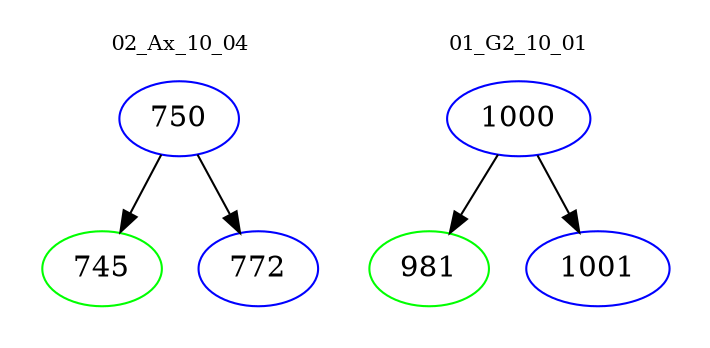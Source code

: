 digraph{
subgraph cluster_0 {
color = white
label = "02_Ax_10_04";
fontsize=10;
T0_750 [label="750", color="blue"]
T0_750 -> T0_745 [color="black"]
T0_745 [label="745", color="green"]
T0_750 -> T0_772 [color="black"]
T0_772 [label="772", color="blue"]
}
subgraph cluster_1 {
color = white
label = "01_G2_10_01";
fontsize=10;
T1_1000 [label="1000", color="blue"]
T1_1000 -> T1_981 [color="black"]
T1_981 [label="981", color="green"]
T1_1000 -> T1_1001 [color="black"]
T1_1001 [label="1001", color="blue"]
}
}

